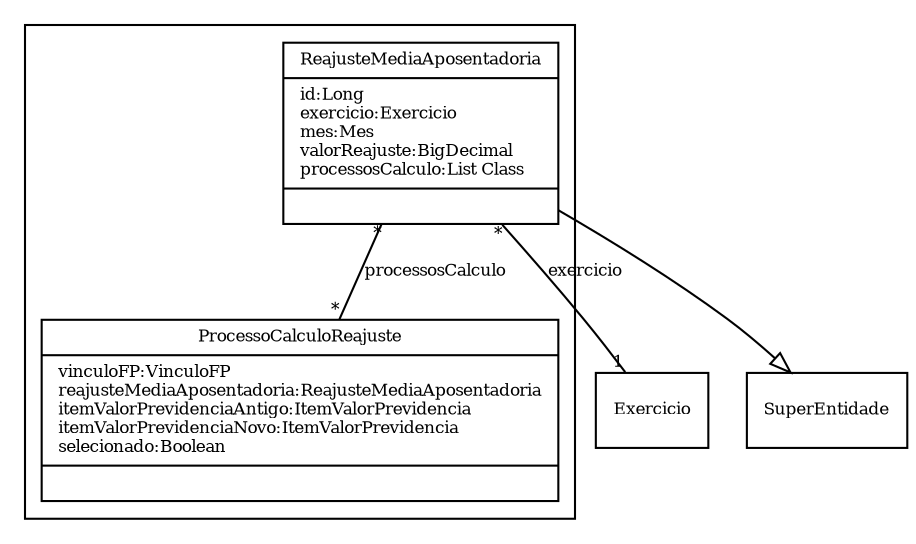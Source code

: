digraph G{
fontname = "Times-Roman"
fontsize = 8

node [
        fontname = "Times-Roman"
        fontsize = 8
        shape = "record"
]

edge [
        fontname = "Times-Roman"
        fontsize = 8
]

subgraph clusterREFERENCIAS_DO_REAJUSTE_MEDIA
{
ReajusteMediaAposentadoria [label = "{ReajusteMediaAposentadoria|id:Long\lexercicio:Exercicio\lmes:Mes\lvalorReajuste:BigDecimal\lprocessosCalculo:List Class\l|\l}"]
ProcessoCalculoReajuste [label = "{ProcessoCalculoReajuste|vinculoFP:VinculoFP\lreajusteMediaAposentadoria:ReajusteMediaAposentadoria\litemValorPrevidenciaAntigo:ItemValorPrevidencia\litemValorPrevidenciaNovo:ItemValorPrevidencia\lselecionado:Boolean\l|\l}"]
}
edge [arrowhead = "none" headlabel = "1" taillabel = "*"] ReajusteMediaAposentadoria -> Exercicio [label = "exercicio"]
edge [arrowhead = "none" headlabel = "*" taillabel = "*"] ReajusteMediaAposentadoria -> ProcessoCalculoReajuste [label = "processosCalculo"]
edge [ arrowhead = "empty" headlabel = "" taillabel = ""] ReajusteMediaAposentadoria -> SuperEntidade
}
